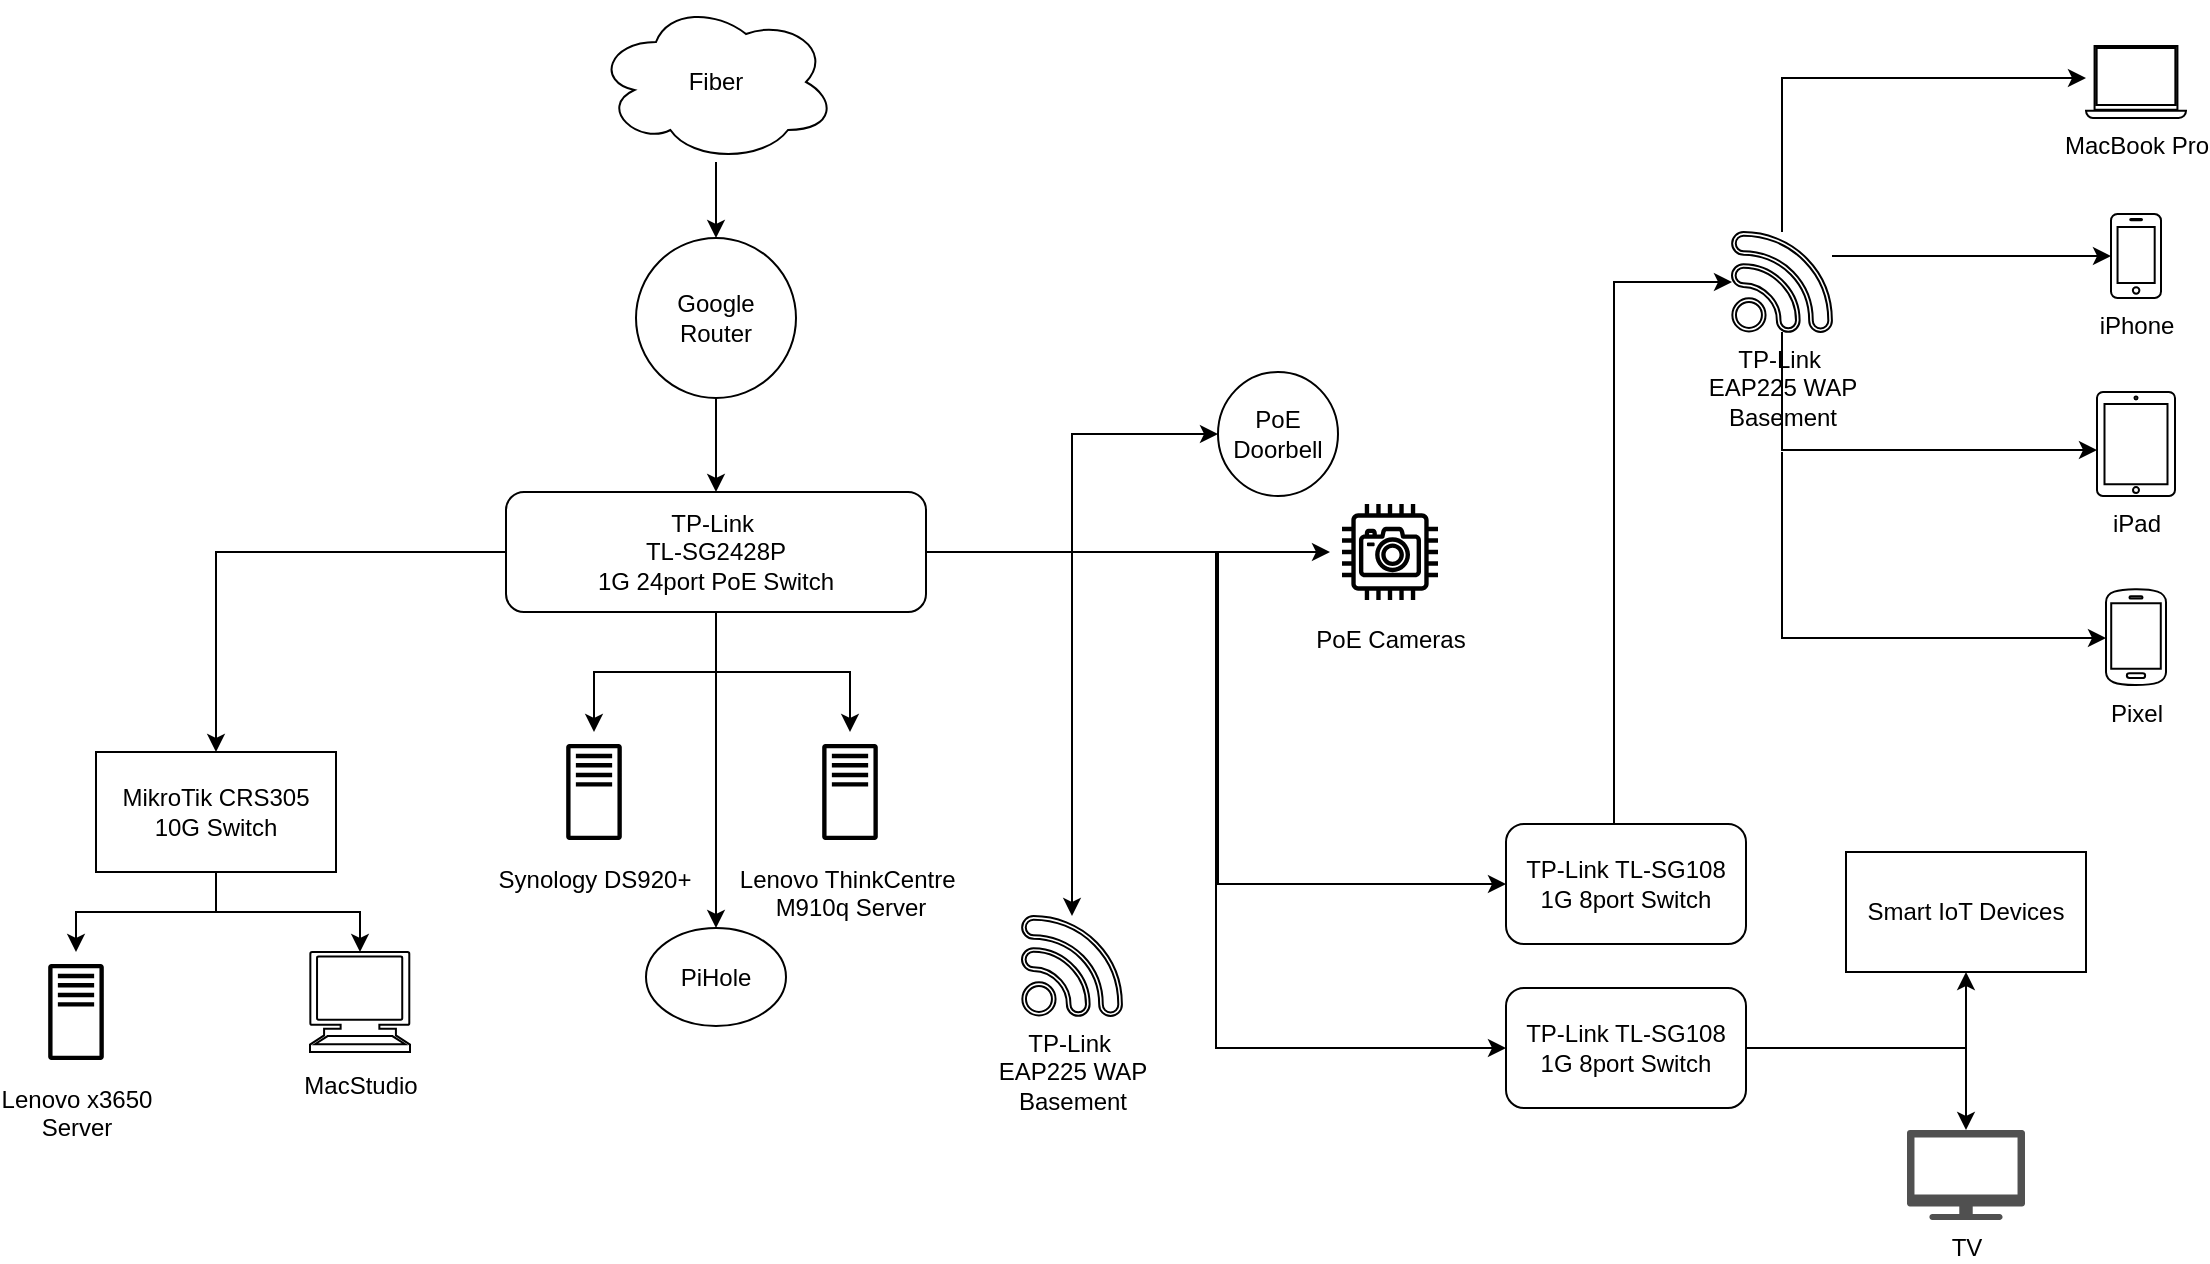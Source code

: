 <mxfile version="22.1.16" type="github">
  <diagram name="Page-1" id="Phn4H7adVwEMAnD9Mgu_">
    <mxGraphModel dx="1469" dy="1499" grid="0" gridSize="10" guides="1" tooltips="1" connect="1" arrows="1" fold="1" page="0" pageScale="1" pageWidth="850" pageHeight="1100" math="0" shadow="0">
      <root>
        <mxCell id="0" />
        <mxCell id="1" parent="0" />
        <mxCell id="48OR14MlwbGEtRvsL92H-1" value="" style="edgeStyle=orthogonalEdgeStyle;rounded=0;orthogonalLoop=1;jettySize=auto;html=1;" edge="1" parent="1" source="3JCANutJUR9ApltmS873-1" target="3JCANutJUR9ApltmS873-2">
          <mxGeometry relative="1" as="geometry" />
        </mxCell>
        <mxCell id="3JCANutJUR9ApltmS873-1" value="Fiber" style="ellipse;shape=cloud;whiteSpace=wrap;html=1;" parent="1" vertex="1">
          <mxGeometry x="350" y="-5" width="120" height="80" as="geometry" />
        </mxCell>
        <mxCell id="48OR14MlwbGEtRvsL92H-2" value="" style="edgeStyle=orthogonalEdgeStyle;rounded=0;orthogonalLoop=1;jettySize=auto;html=1;" edge="1" parent="1" source="3JCANutJUR9ApltmS873-2" target="3JCANutJUR9ApltmS873-4">
          <mxGeometry relative="1" as="geometry" />
        </mxCell>
        <mxCell id="3JCANutJUR9ApltmS873-2" value="&lt;div&gt;Google&lt;/div&gt;&lt;div&gt;Router&lt;/div&gt;" style="ellipse;whiteSpace=wrap;html=1;aspect=fixed;" parent="1" vertex="1">
          <mxGeometry x="370" y="113" width="80" height="80" as="geometry" />
        </mxCell>
        <mxCell id="48OR14MlwbGEtRvsL92H-9" style="edgeStyle=orthogonalEdgeStyle;rounded=0;orthogonalLoop=1;jettySize=auto;html=1;" edge="1" parent="1" source="3JCANutJUR9ApltmS873-3" target="3JCANutJUR9ApltmS873-34">
          <mxGeometry relative="1" as="geometry" />
        </mxCell>
        <mxCell id="3JCANutJUR9ApltmS873-3" value="MikroTik CRS305 10G Switch" style="rounded=0;whiteSpace=wrap;html=1;" parent="1" vertex="1">
          <mxGeometry x="100" y="370" width="120" height="60" as="geometry" />
        </mxCell>
        <mxCell id="48OR14MlwbGEtRvsL92H-3" style="edgeStyle=orthogonalEdgeStyle;rounded=0;orthogonalLoop=1;jettySize=auto;html=1;" edge="1" parent="1" source="3JCANutJUR9ApltmS873-4" target="3JCANutJUR9ApltmS873-29">
          <mxGeometry relative="1" as="geometry" />
        </mxCell>
        <mxCell id="48OR14MlwbGEtRvsL92H-4" style="edgeStyle=orthogonalEdgeStyle;rounded=0;orthogonalLoop=1;jettySize=auto;html=1;" edge="1" parent="1" source="3JCANutJUR9ApltmS873-4" target="3JCANutJUR9ApltmS873-7">
          <mxGeometry relative="1" as="geometry" />
        </mxCell>
        <mxCell id="48OR14MlwbGEtRvsL92H-5" style="edgeStyle=orthogonalEdgeStyle;rounded=0;orthogonalLoop=1;jettySize=auto;html=1;" edge="1" parent="1" source="3JCANutJUR9ApltmS873-4" target="3JCANutJUR9ApltmS873-39">
          <mxGeometry relative="1" as="geometry" />
        </mxCell>
        <mxCell id="48OR14MlwbGEtRvsL92H-6" style="edgeStyle=orthogonalEdgeStyle;rounded=0;orthogonalLoop=1;jettySize=auto;html=1;" edge="1" parent="1" source="3JCANutJUR9ApltmS873-4" target="3JCANutJUR9ApltmS873-40">
          <mxGeometry relative="1" as="geometry" />
        </mxCell>
        <mxCell id="48OR14MlwbGEtRvsL92H-7" style="edgeStyle=orthogonalEdgeStyle;rounded=0;orthogonalLoop=1;jettySize=auto;html=1;" edge="1" parent="1" source="3JCANutJUR9ApltmS873-4" target="3JCANutJUR9ApltmS873-3">
          <mxGeometry relative="1" as="geometry" />
        </mxCell>
        <mxCell id="48OR14MlwbGEtRvsL92H-10" style="edgeStyle=orthogonalEdgeStyle;rounded=0;orthogonalLoop=1;jettySize=auto;html=1;" edge="1" parent="1" source="3JCANutJUR9ApltmS873-4" target="3JCANutJUR9ApltmS873-16">
          <mxGeometry relative="1" as="geometry">
            <Array as="points">
              <mxPoint x="661" y="270" />
              <mxPoint x="661" y="436" />
            </Array>
          </mxGeometry>
        </mxCell>
        <mxCell id="48OR14MlwbGEtRvsL92H-17" style="edgeStyle=orthogonalEdgeStyle;rounded=0;orthogonalLoop=1;jettySize=auto;html=1;entryX=0;entryY=0.5;entryDx=0;entryDy=0;" edge="1" parent="1" source="3JCANutJUR9ApltmS873-4" target="3JCANutJUR9ApltmS873-17">
          <mxGeometry relative="1" as="geometry" />
        </mxCell>
        <mxCell id="48OR14MlwbGEtRvsL92H-22" style="edgeStyle=orthogonalEdgeStyle;rounded=0;orthogonalLoop=1;jettySize=auto;html=1;" edge="1" parent="1" source="3JCANutJUR9ApltmS873-4" target="48OR14MlwbGEtRvsL92H-18">
          <mxGeometry relative="1" as="geometry" />
        </mxCell>
        <mxCell id="48OR14MlwbGEtRvsL92H-23" style="edgeStyle=orthogonalEdgeStyle;rounded=0;orthogonalLoop=1;jettySize=auto;html=1;entryX=0;entryY=0.5;entryDx=0;entryDy=0;" edge="1" parent="1" source="3JCANutJUR9ApltmS873-4" target="48OR14MlwbGEtRvsL92H-21">
          <mxGeometry relative="1" as="geometry" />
        </mxCell>
        <mxCell id="3JCANutJUR9ApltmS873-4" value="&lt;div&gt;TP-Link&amp;nbsp;&lt;/div&gt;&lt;div&gt;TL-SG2428P&lt;/div&gt;&lt;div&gt;1G 24port PoE Switch&lt;br&gt;&lt;/div&gt;" style="rounded=1;whiteSpace=wrap;html=1;" parent="1" vertex="1">
          <mxGeometry x="305" y="240" width="210" height="60" as="geometry" />
        </mxCell>
        <mxCell id="3JCANutJUR9ApltmS873-7" value="&lt;div&gt;TP-Link&amp;nbsp;&lt;/div&gt;&lt;div&gt;EAP225 WAP&lt;/div&gt;&lt;div&gt;Basement&lt;br&gt;&lt;/div&gt;" style="sketch=0;pointerEvents=1;shadow=0;dashed=0;html=1;aspect=fixed;labelPosition=center;verticalLabelPosition=bottom;verticalAlign=top;align=center;outlineConnect=0;shape=mxgraph.vvd.wi_fi;" parent="1" vertex="1">
          <mxGeometry x="563" y="452" width="50" height="50" as="geometry" />
        </mxCell>
        <mxCell id="48OR14MlwbGEtRvsL92H-12" style="edgeStyle=orthogonalEdgeStyle;rounded=0;orthogonalLoop=1;jettySize=auto;html=1;" edge="1" parent="1" source="3JCANutJUR9ApltmS873-10" target="3JCANutJUR9ApltmS873-22">
          <mxGeometry relative="1" as="geometry">
            <Array as="points">
              <mxPoint x="943" y="33" />
            </Array>
          </mxGeometry>
        </mxCell>
        <mxCell id="48OR14MlwbGEtRvsL92H-14" style="edgeStyle=orthogonalEdgeStyle;rounded=0;orthogonalLoop=1;jettySize=auto;html=1;" edge="1" parent="1" source="3JCANutJUR9ApltmS873-10" target="3JCANutJUR9ApltmS873-30">
          <mxGeometry relative="1" as="geometry">
            <Array as="points">
              <mxPoint x="1004" y="122" />
              <mxPoint x="1004" y="122" />
            </Array>
          </mxGeometry>
        </mxCell>
        <mxCell id="48OR14MlwbGEtRvsL92H-15" style="edgeStyle=orthogonalEdgeStyle;rounded=0;orthogonalLoop=1;jettySize=auto;html=1;" edge="1" parent="1" source="3JCANutJUR9ApltmS873-10" target="3JCANutJUR9ApltmS873-25">
          <mxGeometry relative="1" as="geometry">
            <Array as="points">
              <mxPoint x="943" y="219" />
            </Array>
          </mxGeometry>
        </mxCell>
        <mxCell id="3JCANutJUR9ApltmS873-10" value="&lt;div&gt;TP-Link&amp;nbsp;&lt;/div&gt;&lt;div&gt;EAP225 WAP&lt;/div&gt;&lt;div&gt;Basement&lt;br&gt;&lt;/div&gt;" style="sketch=0;pointerEvents=1;shadow=0;dashed=0;html=1;aspect=fixed;labelPosition=center;verticalLabelPosition=bottom;verticalAlign=top;align=center;outlineConnect=0;shape=mxgraph.vvd.wi_fi;" parent="1" vertex="1">
          <mxGeometry x="918" y="110" width="50" height="50" as="geometry" />
        </mxCell>
        <mxCell id="48OR14MlwbGEtRvsL92H-13" style="edgeStyle=orthogonalEdgeStyle;rounded=0;orthogonalLoop=1;jettySize=auto;html=1;" edge="1" parent="1" target="3JCANutJUR9ApltmS873-32">
          <mxGeometry relative="1" as="geometry">
            <mxPoint x="943.0" y="220" as="sourcePoint" />
            <Array as="points">
              <mxPoint x="943" y="313" />
            </Array>
          </mxGeometry>
        </mxCell>
        <mxCell id="3JCANutJUR9ApltmS873-15" value="" style="shape=mxgraph.signs.tech.computer;html=1;pointerEvents=1;verticalLabelPosition=bottom;verticalAlign=top;align=center;" parent="1" vertex="1">
          <mxGeometry x="207" y="470" width="50" height="50" as="geometry" />
        </mxCell>
        <mxCell id="48OR14MlwbGEtRvsL92H-11" style="edgeStyle=orthogonalEdgeStyle;rounded=0;orthogonalLoop=1;jettySize=auto;html=1;" edge="1" parent="1" source="3JCANutJUR9ApltmS873-16" target="3JCANutJUR9ApltmS873-10">
          <mxGeometry relative="1" as="geometry">
            <Array as="points">
              <mxPoint x="859" y="135" />
            </Array>
          </mxGeometry>
        </mxCell>
        <mxCell id="3JCANutJUR9ApltmS873-16" value="&lt;div&gt;TP-Link TL-SG108&lt;/div&gt;&lt;div&gt;1G 8port Switch&lt;br&gt;&lt;/div&gt;" style="rounded=1;whiteSpace=wrap;html=1;" parent="1" vertex="1">
          <mxGeometry x="805" y="406" width="120" height="60" as="geometry" />
        </mxCell>
        <mxCell id="48OR14MlwbGEtRvsL92H-24" value="" style="edgeStyle=orthogonalEdgeStyle;rounded=0;orthogonalLoop=1;jettySize=auto;html=1;entryX=0.5;entryY=1;entryDx=0;entryDy=0;" edge="1" parent="1" source="3JCANutJUR9ApltmS873-17" target="48OR14MlwbGEtRvsL92H-19">
          <mxGeometry relative="1" as="geometry" />
        </mxCell>
        <mxCell id="48OR14MlwbGEtRvsL92H-25" style="edgeStyle=orthogonalEdgeStyle;rounded=0;orthogonalLoop=1;jettySize=auto;html=1;" edge="1" parent="1" source="3JCANutJUR9ApltmS873-17" target="48OR14MlwbGEtRvsL92H-20">
          <mxGeometry relative="1" as="geometry" />
        </mxCell>
        <mxCell id="3JCANutJUR9ApltmS873-17" value="&lt;div&gt;TP-Link TL-SG108&lt;/div&gt;&lt;div&gt;1G 8port Switch&lt;br&gt;&lt;/div&gt;" style="rounded=1;whiteSpace=wrap;html=1;" parent="1" vertex="1">
          <mxGeometry x="805" y="488" width="120" height="60" as="geometry" />
        </mxCell>
        <mxCell id="3JCANutJUR9ApltmS873-19" value="MacStudio" style="text;html=1;align=center;verticalAlign=middle;resizable=0;points=[];autosize=1;" parent="1" vertex="1">
          <mxGeometry x="192" y="522" width="80" height="30" as="geometry" />
        </mxCell>
        <mxCell id="3JCANutJUR9ApltmS873-22" value="MacBook Pro" style="sketch=0;pointerEvents=1;shadow=0;dashed=0;html=1;aspect=fixed;labelPosition=center;verticalLabelPosition=bottom;verticalAlign=top;align=center;outlineConnect=0;shape=mxgraph.vvd.laptop;" parent="1" vertex="1">
          <mxGeometry x="1095" y="17" width="50" height="36" as="geometry" />
        </mxCell>
        <mxCell id="3JCANutJUR9ApltmS873-25" value="iPad" style="sketch=0;pointerEvents=1;shadow=0;dashed=0;html=1;labelPosition=center;verticalLabelPosition=bottom;verticalAlign=top;outlineConnect=0;align=center;shape=mxgraph.office.devices.tablet_ipad;" parent="1" vertex="1">
          <mxGeometry x="1100.5" y="190" width="39" height="52" as="geometry" />
        </mxCell>
        <mxCell id="3JCANutJUR9ApltmS873-29" value="PoE Cameras" style="sketch=0;outlineConnect=0;dashed=0;verticalLabelPosition=bottom;verticalAlign=top;align=center;html=1;fontSize=12;fontStyle=0;aspect=fixed;shape=mxgraph.aws4.resourceIcon;resIcon=mxgraph.aws4.camera;" parent="1" vertex="1">
          <mxGeometry x="717" y="240" width="60" height="60" as="geometry" />
        </mxCell>
        <mxCell id="3JCANutJUR9ApltmS873-30" value="iPhone" style="sketch=0;pointerEvents=1;shadow=0;dashed=0;html=1;labelPosition=center;verticalLabelPosition=bottom;verticalAlign=top;outlineConnect=0;align=center;shape=mxgraph.office.devices.cell_phone_iphone_standalone;" parent="1" vertex="1">
          <mxGeometry x="1107.5" y="101" width="25" height="42" as="geometry" />
        </mxCell>
        <mxCell id="3JCANutJUR9ApltmS873-32" value="Pixel" style="sketch=0;pointerEvents=1;shadow=0;dashed=0;html=1;labelPosition=center;verticalLabelPosition=bottom;verticalAlign=top;outlineConnect=0;align=center;shape=mxgraph.office.devices.cell_phone_android_proportional;" parent="1" vertex="1">
          <mxGeometry x="1105" y="288" width="30" height="49" as="geometry" />
        </mxCell>
        <mxCell id="3JCANutJUR9ApltmS873-34" value="&lt;div&gt;Lenovo x3650&lt;/div&gt;&lt;div&gt;Server&lt;/div&gt;" style="sketch=0;outlineConnect=0;dashed=0;verticalLabelPosition=bottom;verticalAlign=top;align=center;html=1;fontSize=12;fontStyle=0;aspect=fixed;shape=mxgraph.aws4.resourceIcon;resIcon=mxgraph.aws4.traditional_server;" parent="1" vertex="1">
          <mxGeometry x="60" y="470" width="60" height="60" as="geometry" />
        </mxCell>
        <mxCell id="3JCANutJUR9ApltmS873-39" value="&lt;div&gt;Lenovo ThinkCentre&amp;nbsp;&lt;/div&gt;&lt;div&gt;M910q Server&lt;/div&gt;" style="sketch=0;outlineConnect=0;dashed=0;verticalLabelPosition=bottom;verticalAlign=top;align=center;html=1;fontSize=12;fontStyle=0;aspect=fixed;shape=mxgraph.aws4.resourceIcon;resIcon=mxgraph.aws4.traditional_server;" parent="1" vertex="1">
          <mxGeometry x="447" y="360" width="60" height="60" as="geometry" />
        </mxCell>
        <mxCell id="3JCANutJUR9ApltmS873-40" value="Synology DS920+" style="sketch=0;outlineConnect=0;dashed=0;verticalLabelPosition=bottom;verticalAlign=top;align=center;html=1;fontSize=12;fontStyle=0;aspect=fixed;shape=mxgraph.aws4.resourceIcon;resIcon=mxgraph.aws4.traditional_server;" parent="1" vertex="1">
          <mxGeometry x="319" y="360" width="60" height="60" as="geometry" />
        </mxCell>
        <mxCell id="48OR14MlwbGEtRvsL92H-8" style="edgeStyle=orthogonalEdgeStyle;rounded=0;orthogonalLoop=1;jettySize=auto;html=1;entryX=0.5;entryY=0;entryDx=0;entryDy=0;entryPerimeter=0;" edge="1" parent="1" source="3JCANutJUR9ApltmS873-3" target="3JCANutJUR9ApltmS873-15">
          <mxGeometry relative="1" as="geometry" />
        </mxCell>
        <mxCell id="48OR14MlwbGEtRvsL92H-18" value="PiHole" style="ellipse;whiteSpace=wrap;html=1;" vertex="1" parent="1">
          <mxGeometry x="375" y="458" width="70" height="49" as="geometry" />
        </mxCell>
        <mxCell id="48OR14MlwbGEtRvsL92H-19" value="Smart IoT Devices" style="rounded=0;whiteSpace=wrap;html=1;" vertex="1" parent="1">
          <mxGeometry x="975" y="420" width="120" height="60" as="geometry" />
        </mxCell>
        <mxCell id="48OR14MlwbGEtRvsL92H-20" value="TV" style="sketch=0;pointerEvents=1;shadow=0;dashed=0;html=1;strokeColor=none;fillColor=#505050;labelPosition=center;verticalLabelPosition=bottom;verticalAlign=top;outlineConnect=0;align=center;shape=mxgraph.office.devices.tv;" vertex="1" parent="1">
          <mxGeometry x="1005.5" y="559" width="59" height="45" as="geometry" />
        </mxCell>
        <mxCell id="48OR14MlwbGEtRvsL92H-21" value="PoE Doorbell" style="ellipse;whiteSpace=wrap;html=1;" vertex="1" parent="1">
          <mxGeometry x="661" y="180" width="60" height="62" as="geometry" />
        </mxCell>
      </root>
    </mxGraphModel>
  </diagram>
</mxfile>
